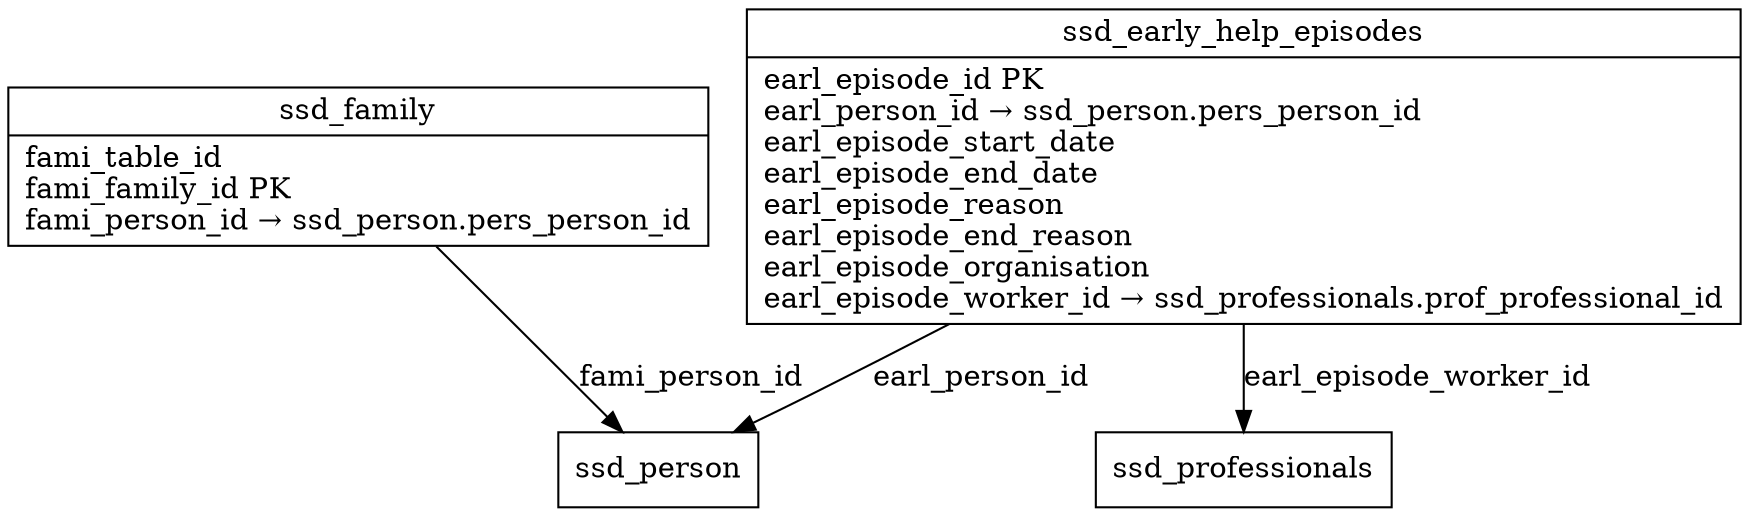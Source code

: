 digraph G {
  node [shape=record];
  ssd_family [label="{ssd_family|fami_table_id\lfami_family_id PK\lfami_person_id → ssd_person.pers_person_id\l}"];
  ssd_early_help_episodes [label="{ssd_early_help_episodes|earl_episode_id PK\learl_person_id → ssd_person.pers_person_id\learl_episode_start_date\learl_episode_end_date\learl_episode_reason\learl_episode_end_reason\learl_episode_organisation\learl_episode_worker_id → ssd_professionals.prof_professional_id\l}"];
  ssd_family -> ssd_person [label="fami_person_id"];
  ssd_early_help_episodes -> ssd_person [label="earl_person_id"];
  ssd_early_help_episodes -> ssd_professionals [label="earl_episode_worker_id"];
}